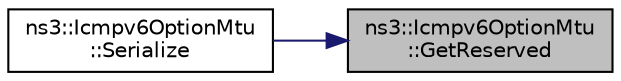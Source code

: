 digraph "ns3::Icmpv6OptionMtu::GetReserved"
{
 // LATEX_PDF_SIZE
  edge [fontname="Helvetica",fontsize="10",labelfontname="Helvetica",labelfontsize="10"];
  node [fontname="Helvetica",fontsize="10",shape=record];
  rankdir="RL";
  Node1 [label="ns3::Icmpv6OptionMtu\l::GetReserved",height=0.2,width=0.4,color="black", fillcolor="grey75", style="filled", fontcolor="black",tooltip="Get the reserved field."];
  Node1 -> Node2 [dir="back",color="midnightblue",fontsize="10",style="solid",fontname="Helvetica"];
  Node2 [label="ns3::Icmpv6OptionMtu\l::Serialize",height=0.2,width=0.4,color="black", fillcolor="white", style="filled",URL="$classns3_1_1_icmpv6_option_mtu.html#ac8d95a752546358b88f3c8ba698f81c7",tooltip="Serialize the packet."];
}
